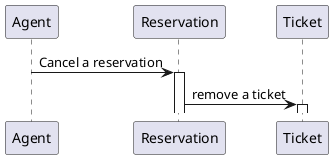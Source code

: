 @startuml

Agent -> Reservation: Cancel a reservation
activate Reservation

Reservation -> Ticket: remove a ticket
activate Ticket

@enduml
